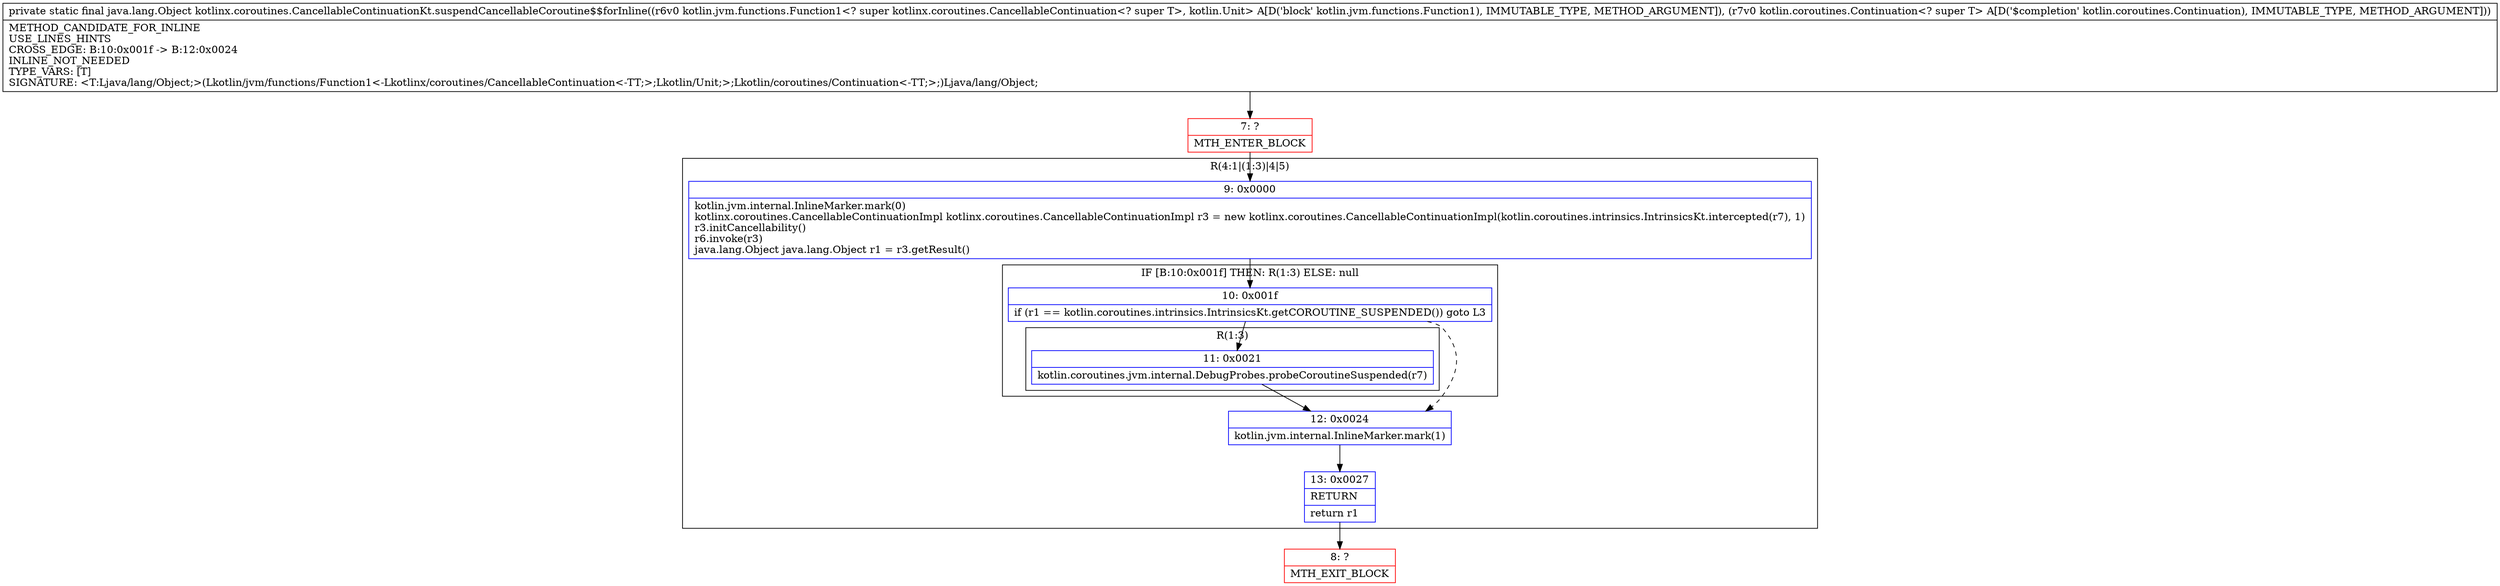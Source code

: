 digraph "CFG forkotlinx.coroutines.CancellableContinuationKt.suspendCancellableCoroutine$$forInline(Lkotlin\/jvm\/functions\/Function1;Lkotlin\/coroutines\/Continuation;)Ljava\/lang\/Object;" {
subgraph cluster_Region_53649953 {
label = "R(4:1|(1:3)|4|5)";
node [shape=record,color=blue];
Node_9 [shape=record,label="{9\:\ 0x0000|kotlin.jvm.internal.InlineMarker.mark(0)\lkotlinx.coroutines.CancellableContinuationImpl kotlinx.coroutines.CancellableContinuationImpl r3 = new kotlinx.coroutines.CancellableContinuationImpl(kotlin.coroutines.intrinsics.IntrinsicsKt.intercepted(r7), 1)\lr3.initCancellability()\lr6.invoke(r3)\ljava.lang.Object java.lang.Object r1 = r3.getResult()\l}"];
subgraph cluster_IfRegion_584862987 {
label = "IF [B:10:0x001f] THEN: R(1:3) ELSE: null";
node [shape=record,color=blue];
Node_10 [shape=record,label="{10\:\ 0x001f|if (r1 == kotlin.coroutines.intrinsics.IntrinsicsKt.getCOROUTINE_SUSPENDED()) goto L3\l}"];
subgraph cluster_Region_1310159780 {
label = "R(1:3)";
node [shape=record,color=blue];
Node_11 [shape=record,label="{11\:\ 0x0021|kotlin.coroutines.jvm.internal.DebugProbes.probeCoroutineSuspended(r7)\l}"];
}
}
Node_12 [shape=record,label="{12\:\ 0x0024|kotlin.jvm.internal.InlineMarker.mark(1)\l}"];
Node_13 [shape=record,label="{13\:\ 0x0027|RETURN\l|return r1\l}"];
}
Node_7 [shape=record,color=red,label="{7\:\ ?|MTH_ENTER_BLOCK\l}"];
Node_8 [shape=record,color=red,label="{8\:\ ?|MTH_EXIT_BLOCK\l}"];
MethodNode[shape=record,label="{private static final java.lang.Object kotlinx.coroutines.CancellableContinuationKt.suspendCancellableCoroutine$$forInline((r6v0 kotlin.jvm.functions.Function1\<? super kotlinx.coroutines.CancellableContinuation\<? super T\>, kotlin.Unit\> A[D('block' kotlin.jvm.functions.Function1), IMMUTABLE_TYPE, METHOD_ARGUMENT]), (r7v0 kotlin.coroutines.Continuation\<? super T\> A[D('$completion' kotlin.coroutines.Continuation), IMMUTABLE_TYPE, METHOD_ARGUMENT]))  | METHOD_CANDIDATE_FOR_INLINE\lUSE_LINES_HINTS\lCROSS_EDGE: B:10:0x001f \-\> B:12:0x0024\lINLINE_NOT_NEEDED\lTYPE_VARS: [T]\lSIGNATURE: \<T:Ljava\/lang\/Object;\>(Lkotlin\/jvm\/functions\/Function1\<\-Lkotlinx\/coroutines\/CancellableContinuation\<\-TT;\>;Lkotlin\/Unit;\>;Lkotlin\/coroutines\/Continuation\<\-TT;\>;)Ljava\/lang\/Object;\l}"];
MethodNode -> Node_7;Node_9 -> Node_10;
Node_10 -> Node_11;
Node_10 -> Node_12[style=dashed];
Node_11 -> Node_12;
Node_12 -> Node_13;
Node_13 -> Node_8;
Node_7 -> Node_9;
}

